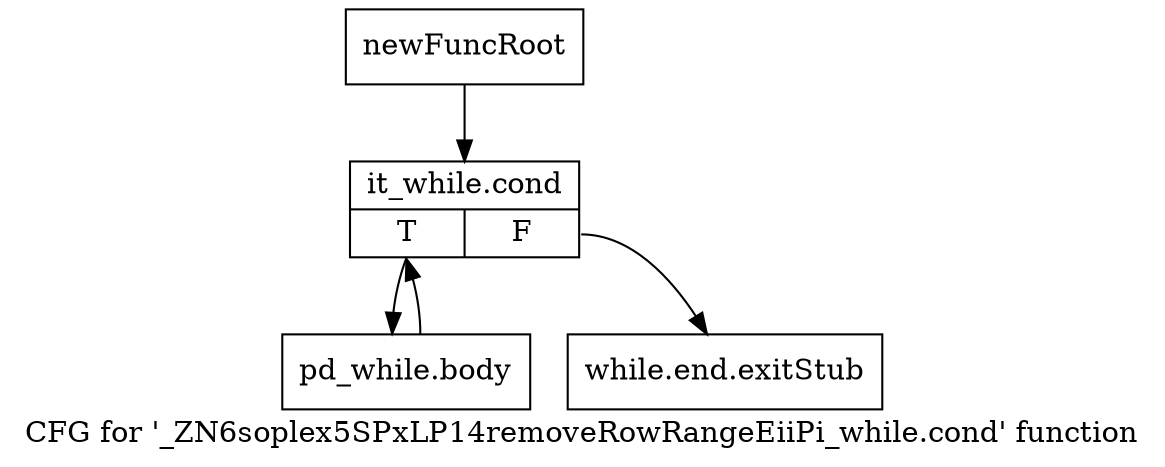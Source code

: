 digraph "CFG for '_ZN6soplex5SPxLP14removeRowRangeEiiPi_while.cond' function" {
	label="CFG for '_ZN6soplex5SPxLP14removeRowRangeEiiPi_while.cond' function";

	Node0x2e37560 [shape=record,label="{newFuncRoot}"];
	Node0x2e37560 -> Node0x2e37600;
	Node0x2e375b0 [shape=record,label="{while.end.exitStub}"];
	Node0x2e37600 [shape=record,label="{it_while.cond|{<s0>T|<s1>F}}"];
	Node0x2e37600:s0 -> Node0x2e37650;
	Node0x2e37600:s1 -> Node0x2e375b0;
	Node0x2e37650 [shape=record,label="{pd_while.body}"];
	Node0x2e37650 -> Node0x2e37600;
}

